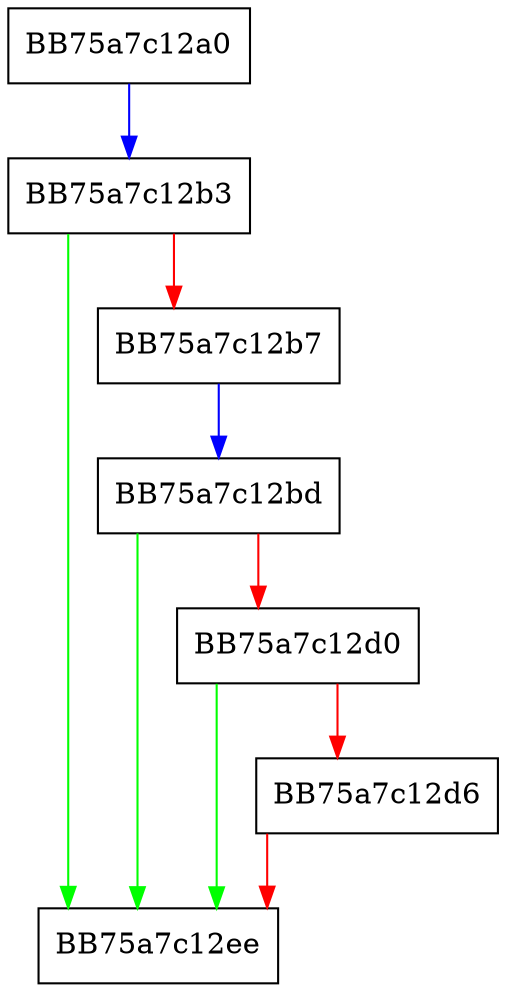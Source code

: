 digraph MpBootStrap {
  node [shape="box"];
  graph [splines=ortho];
  BB75a7c12a0 -> BB75a7c12b3 [color="blue"];
  BB75a7c12b3 -> BB75a7c12ee [color="green"];
  BB75a7c12b3 -> BB75a7c12b7 [color="red"];
  BB75a7c12b7 -> BB75a7c12bd [color="blue"];
  BB75a7c12bd -> BB75a7c12ee [color="green"];
  BB75a7c12bd -> BB75a7c12d0 [color="red"];
  BB75a7c12d0 -> BB75a7c12ee [color="green"];
  BB75a7c12d0 -> BB75a7c12d6 [color="red"];
  BB75a7c12d6 -> BB75a7c12ee [color="red"];
}
